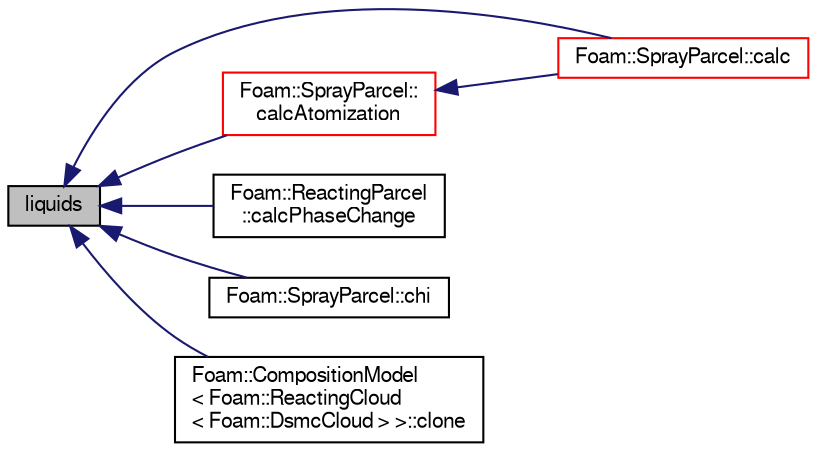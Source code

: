 digraph "liquids"
{
  bgcolor="transparent";
  edge [fontname="FreeSans",fontsize="10",labelfontname="FreeSans",labelfontsize="10"];
  node [fontname="FreeSans",fontsize="10",shape=record];
  rankdir="LR";
  Node38 [label="liquids",height=0.2,width=0.4,color="black", fillcolor="grey75", style="filled", fontcolor="black"];
  Node38 -> Node39 [dir="back",color="midnightblue",fontsize="10",style="solid",fontname="FreeSans"];
  Node39 [label="Foam::SprayParcel::calc",height=0.2,width=0.4,color="red",URL="$a24534.html#a1c2aa9de8e2381d1a7be78bd687fd255",tooltip="Update parcel properties over the time interval. "];
  Node38 -> Node43 [dir="back",color="midnightblue",fontsize="10",style="solid",fontname="FreeSans"];
  Node43 [label="Foam::SprayParcel::\lcalcAtomization",height=0.2,width=0.4,color="red",URL="$a24534.html#a56afb8fb801bc0e2fc6afa3eb81d2cf2",tooltip="Correct parcel properties according to atomization model. "];
  Node43 -> Node39 [dir="back",color="midnightblue",fontsize="10",style="solid",fontname="FreeSans"];
  Node38 -> Node45 [dir="back",color="midnightblue",fontsize="10",style="solid",fontname="FreeSans"];
  Node45 [label="Foam::ReactingParcel\l::calcPhaseChange",height=0.2,width=0.4,color="black",URL="$a23922.html#a623a7991bedba1b8b242d4af39643a14",tooltip="Calculate Phase change. "];
  Node38 -> Node46 [dir="back",color="midnightblue",fontsize="10",style="solid",fontname="FreeSans"];
  Node46 [label="Foam::SprayParcel::chi",height=0.2,width=0.4,color="black",URL="$a24534.html#a8de5b1fcaf51563453f97293aa5e7e93"];
  Node38 -> Node47 [dir="back",color="midnightblue",fontsize="10",style="solid",fontname="FreeSans"];
  Node47 [label="Foam::CompositionModel\l\< Foam::ReactingCloud\l\< Foam::DsmcCloud \> \>::clone",height=0.2,width=0.4,color="black",URL="$a23806.html#a978beb1d8454ca481790660427b9b37c",tooltip="Construct and return a clone. "];
}
